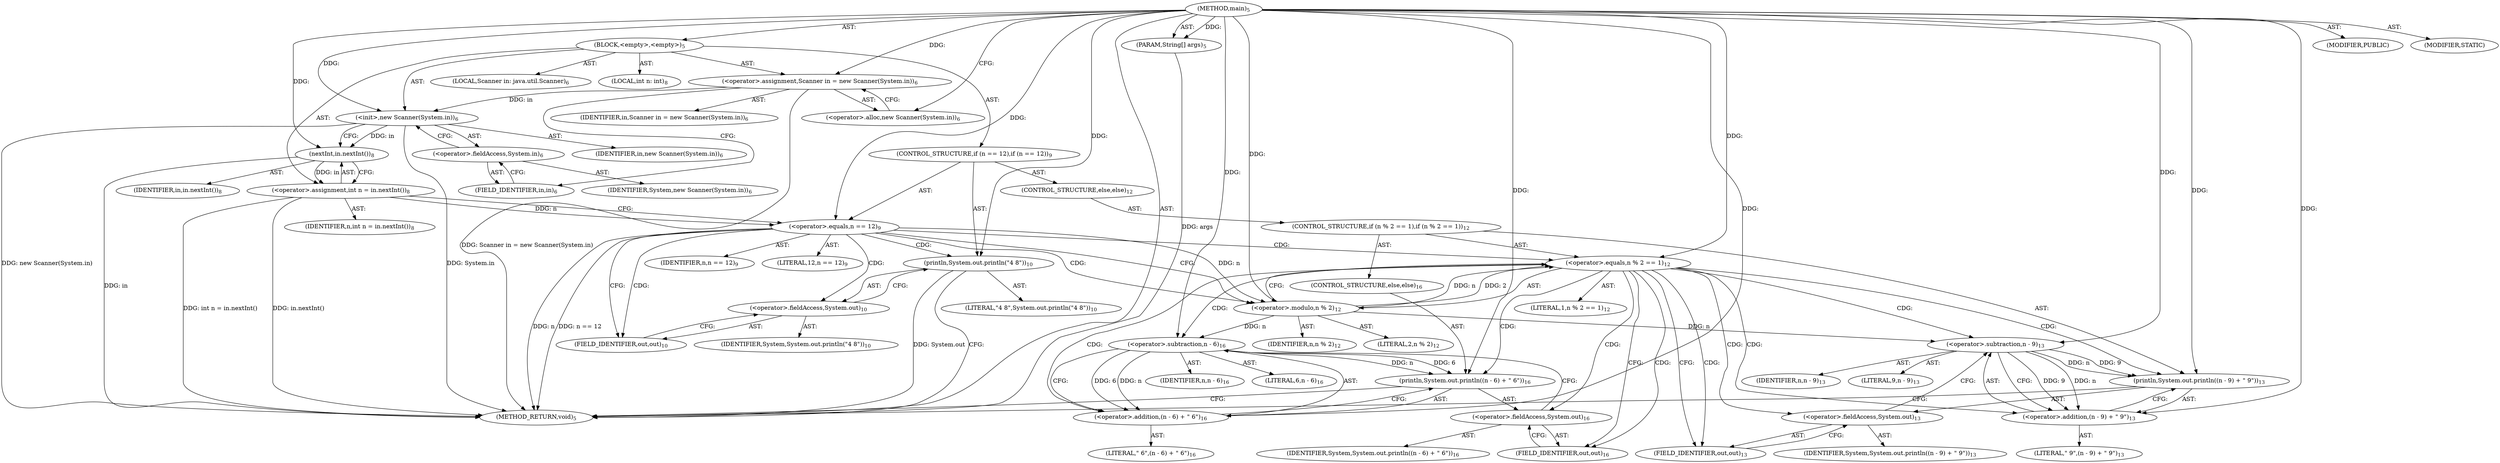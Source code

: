 digraph "main" {  
"19" [label = <(METHOD,main)<SUB>5</SUB>> ]
"20" [label = <(PARAM,String[] args)<SUB>5</SUB>> ]
"21" [label = <(BLOCK,&lt;empty&gt;,&lt;empty&gt;)<SUB>5</SUB>> ]
"4" [label = <(LOCAL,Scanner in: java.util.Scanner)<SUB>6</SUB>> ]
"22" [label = <(&lt;operator&gt;.assignment,Scanner in = new Scanner(System.in))<SUB>6</SUB>> ]
"23" [label = <(IDENTIFIER,in,Scanner in = new Scanner(System.in))<SUB>6</SUB>> ]
"24" [label = <(&lt;operator&gt;.alloc,new Scanner(System.in))<SUB>6</SUB>> ]
"25" [label = <(&lt;init&gt;,new Scanner(System.in))<SUB>6</SUB>> ]
"3" [label = <(IDENTIFIER,in,new Scanner(System.in))<SUB>6</SUB>> ]
"26" [label = <(&lt;operator&gt;.fieldAccess,System.in)<SUB>6</SUB>> ]
"27" [label = <(IDENTIFIER,System,new Scanner(System.in))<SUB>6</SUB>> ]
"28" [label = <(FIELD_IDENTIFIER,in,in)<SUB>6</SUB>> ]
"29" [label = <(LOCAL,int n: int)<SUB>8</SUB>> ]
"30" [label = <(&lt;operator&gt;.assignment,int n = in.nextInt())<SUB>8</SUB>> ]
"31" [label = <(IDENTIFIER,n,int n = in.nextInt())<SUB>8</SUB>> ]
"32" [label = <(nextInt,in.nextInt())<SUB>8</SUB>> ]
"33" [label = <(IDENTIFIER,in,in.nextInt())<SUB>8</SUB>> ]
"34" [label = <(CONTROL_STRUCTURE,if (n == 12),if (n == 12))<SUB>9</SUB>> ]
"35" [label = <(&lt;operator&gt;.equals,n == 12)<SUB>9</SUB>> ]
"36" [label = <(IDENTIFIER,n,n == 12)<SUB>9</SUB>> ]
"37" [label = <(LITERAL,12,n == 12)<SUB>9</SUB>> ]
"38" [label = <(println,System.out.println(&quot;4 8&quot;))<SUB>10</SUB>> ]
"39" [label = <(&lt;operator&gt;.fieldAccess,System.out)<SUB>10</SUB>> ]
"40" [label = <(IDENTIFIER,System,System.out.println(&quot;4 8&quot;))<SUB>10</SUB>> ]
"41" [label = <(FIELD_IDENTIFIER,out,out)<SUB>10</SUB>> ]
"42" [label = <(LITERAL,&quot;4 8&quot;,System.out.println(&quot;4 8&quot;))<SUB>10</SUB>> ]
"43" [label = <(CONTROL_STRUCTURE,else,else)<SUB>12</SUB>> ]
"44" [label = <(CONTROL_STRUCTURE,if (n % 2 == 1),if (n % 2 == 1))<SUB>12</SUB>> ]
"45" [label = <(&lt;operator&gt;.equals,n % 2 == 1)<SUB>12</SUB>> ]
"46" [label = <(&lt;operator&gt;.modulo,n % 2)<SUB>12</SUB>> ]
"47" [label = <(IDENTIFIER,n,n % 2)<SUB>12</SUB>> ]
"48" [label = <(LITERAL,2,n % 2)<SUB>12</SUB>> ]
"49" [label = <(LITERAL,1,n % 2 == 1)<SUB>12</SUB>> ]
"50" [label = <(println,System.out.println((n - 9) + &quot; 9&quot;))<SUB>13</SUB>> ]
"51" [label = <(&lt;operator&gt;.fieldAccess,System.out)<SUB>13</SUB>> ]
"52" [label = <(IDENTIFIER,System,System.out.println((n - 9) + &quot; 9&quot;))<SUB>13</SUB>> ]
"53" [label = <(FIELD_IDENTIFIER,out,out)<SUB>13</SUB>> ]
"54" [label = <(&lt;operator&gt;.addition,(n - 9) + &quot; 9&quot;)<SUB>13</SUB>> ]
"55" [label = <(&lt;operator&gt;.subtraction,n - 9)<SUB>13</SUB>> ]
"56" [label = <(IDENTIFIER,n,n - 9)<SUB>13</SUB>> ]
"57" [label = <(LITERAL,9,n - 9)<SUB>13</SUB>> ]
"58" [label = <(LITERAL,&quot; 9&quot;,(n - 9) + &quot; 9&quot;)<SUB>13</SUB>> ]
"59" [label = <(CONTROL_STRUCTURE,else,else)<SUB>16</SUB>> ]
"60" [label = <(println,System.out.println((n - 6) + &quot; 6&quot;))<SUB>16</SUB>> ]
"61" [label = <(&lt;operator&gt;.fieldAccess,System.out)<SUB>16</SUB>> ]
"62" [label = <(IDENTIFIER,System,System.out.println((n - 6) + &quot; 6&quot;))<SUB>16</SUB>> ]
"63" [label = <(FIELD_IDENTIFIER,out,out)<SUB>16</SUB>> ]
"64" [label = <(&lt;operator&gt;.addition,(n - 6) + &quot; 6&quot;)<SUB>16</SUB>> ]
"65" [label = <(&lt;operator&gt;.subtraction,n - 6)<SUB>16</SUB>> ]
"66" [label = <(IDENTIFIER,n,n - 6)<SUB>16</SUB>> ]
"67" [label = <(LITERAL,6,n - 6)<SUB>16</SUB>> ]
"68" [label = <(LITERAL,&quot; 6&quot;,(n - 6) + &quot; 6&quot;)<SUB>16</SUB>> ]
"69" [label = <(MODIFIER,PUBLIC)> ]
"70" [label = <(MODIFIER,STATIC)> ]
"71" [label = <(METHOD_RETURN,void)<SUB>5</SUB>> ]
  "19" -> "20"  [ label = "AST: "] 
  "19" -> "21"  [ label = "AST: "] 
  "19" -> "69"  [ label = "AST: "] 
  "19" -> "70"  [ label = "AST: "] 
  "19" -> "71"  [ label = "AST: "] 
  "21" -> "4"  [ label = "AST: "] 
  "21" -> "22"  [ label = "AST: "] 
  "21" -> "25"  [ label = "AST: "] 
  "21" -> "29"  [ label = "AST: "] 
  "21" -> "30"  [ label = "AST: "] 
  "21" -> "34"  [ label = "AST: "] 
  "22" -> "23"  [ label = "AST: "] 
  "22" -> "24"  [ label = "AST: "] 
  "25" -> "3"  [ label = "AST: "] 
  "25" -> "26"  [ label = "AST: "] 
  "26" -> "27"  [ label = "AST: "] 
  "26" -> "28"  [ label = "AST: "] 
  "30" -> "31"  [ label = "AST: "] 
  "30" -> "32"  [ label = "AST: "] 
  "32" -> "33"  [ label = "AST: "] 
  "34" -> "35"  [ label = "AST: "] 
  "34" -> "38"  [ label = "AST: "] 
  "34" -> "43"  [ label = "AST: "] 
  "35" -> "36"  [ label = "AST: "] 
  "35" -> "37"  [ label = "AST: "] 
  "38" -> "39"  [ label = "AST: "] 
  "38" -> "42"  [ label = "AST: "] 
  "39" -> "40"  [ label = "AST: "] 
  "39" -> "41"  [ label = "AST: "] 
  "43" -> "44"  [ label = "AST: "] 
  "44" -> "45"  [ label = "AST: "] 
  "44" -> "50"  [ label = "AST: "] 
  "44" -> "59"  [ label = "AST: "] 
  "45" -> "46"  [ label = "AST: "] 
  "45" -> "49"  [ label = "AST: "] 
  "46" -> "47"  [ label = "AST: "] 
  "46" -> "48"  [ label = "AST: "] 
  "50" -> "51"  [ label = "AST: "] 
  "50" -> "54"  [ label = "AST: "] 
  "51" -> "52"  [ label = "AST: "] 
  "51" -> "53"  [ label = "AST: "] 
  "54" -> "55"  [ label = "AST: "] 
  "54" -> "58"  [ label = "AST: "] 
  "55" -> "56"  [ label = "AST: "] 
  "55" -> "57"  [ label = "AST: "] 
  "59" -> "60"  [ label = "AST: "] 
  "60" -> "61"  [ label = "AST: "] 
  "60" -> "64"  [ label = "AST: "] 
  "61" -> "62"  [ label = "AST: "] 
  "61" -> "63"  [ label = "AST: "] 
  "64" -> "65"  [ label = "AST: "] 
  "64" -> "68"  [ label = "AST: "] 
  "65" -> "66"  [ label = "AST: "] 
  "65" -> "67"  [ label = "AST: "] 
  "22" -> "28"  [ label = "CFG: "] 
  "25" -> "32"  [ label = "CFG: "] 
  "30" -> "35"  [ label = "CFG: "] 
  "24" -> "22"  [ label = "CFG: "] 
  "26" -> "25"  [ label = "CFG: "] 
  "32" -> "30"  [ label = "CFG: "] 
  "35" -> "41"  [ label = "CFG: "] 
  "35" -> "46"  [ label = "CFG: "] 
  "38" -> "71"  [ label = "CFG: "] 
  "28" -> "26"  [ label = "CFG: "] 
  "39" -> "38"  [ label = "CFG: "] 
  "41" -> "39"  [ label = "CFG: "] 
  "45" -> "53"  [ label = "CFG: "] 
  "45" -> "63"  [ label = "CFG: "] 
  "50" -> "71"  [ label = "CFG: "] 
  "46" -> "45"  [ label = "CFG: "] 
  "51" -> "55"  [ label = "CFG: "] 
  "54" -> "50"  [ label = "CFG: "] 
  "60" -> "71"  [ label = "CFG: "] 
  "53" -> "51"  [ label = "CFG: "] 
  "55" -> "54"  [ label = "CFG: "] 
  "61" -> "65"  [ label = "CFG: "] 
  "64" -> "60"  [ label = "CFG: "] 
  "63" -> "61"  [ label = "CFG: "] 
  "65" -> "64"  [ label = "CFG: "] 
  "19" -> "24"  [ label = "CFG: "] 
  "20" -> "71"  [ label = "DDG: args"] 
  "22" -> "71"  [ label = "DDG: Scanner in = new Scanner(System.in)"] 
  "25" -> "71"  [ label = "DDG: System.in"] 
  "25" -> "71"  [ label = "DDG: new Scanner(System.in)"] 
  "32" -> "71"  [ label = "DDG: in"] 
  "30" -> "71"  [ label = "DDG: in.nextInt()"] 
  "30" -> "71"  [ label = "DDG: int n = in.nextInt()"] 
  "35" -> "71"  [ label = "DDG: n"] 
  "35" -> "71"  [ label = "DDG: n == 12"] 
  "38" -> "71"  [ label = "DDG: System.out"] 
  "19" -> "20"  [ label = "DDG: "] 
  "19" -> "22"  [ label = "DDG: "] 
  "32" -> "30"  [ label = "DDG: in"] 
  "22" -> "25"  [ label = "DDG: in"] 
  "19" -> "25"  [ label = "DDG: "] 
  "25" -> "32"  [ label = "DDG: in"] 
  "19" -> "32"  [ label = "DDG: "] 
  "30" -> "35"  [ label = "DDG: n"] 
  "19" -> "35"  [ label = "DDG: "] 
  "19" -> "38"  [ label = "DDG: "] 
  "46" -> "45"  [ label = "DDG: n"] 
  "46" -> "45"  [ label = "DDG: 2"] 
  "19" -> "45"  [ label = "DDG: "] 
  "55" -> "50"  [ label = "DDG: n"] 
  "55" -> "50"  [ label = "DDG: 9"] 
  "19" -> "50"  [ label = "DDG: "] 
  "35" -> "46"  [ label = "DDG: n"] 
  "19" -> "46"  [ label = "DDG: "] 
  "55" -> "54"  [ label = "DDG: n"] 
  "55" -> "54"  [ label = "DDG: 9"] 
  "19" -> "54"  [ label = "DDG: "] 
  "65" -> "60"  [ label = "DDG: n"] 
  "65" -> "60"  [ label = "DDG: 6"] 
  "19" -> "60"  [ label = "DDG: "] 
  "46" -> "55"  [ label = "DDG: n"] 
  "19" -> "55"  [ label = "DDG: "] 
  "65" -> "64"  [ label = "DDG: n"] 
  "65" -> "64"  [ label = "DDG: 6"] 
  "19" -> "64"  [ label = "DDG: "] 
  "46" -> "65"  [ label = "DDG: n"] 
  "19" -> "65"  [ label = "DDG: "] 
  "35" -> "46"  [ label = "CDG: "] 
  "35" -> "38"  [ label = "CDG: "] 
  "35" -> "41"  [ label = "CDG: "] 
  "35" -> "45"  [ label = "CDG: "] 
  "35" -> "39"  [ label = "CDG: "] 
  "45" -> "60"  [ label = "CDG: "] 
  "45" -> "61"  [ label = "CDG: "] 
  "45" -> "64"  [ label = "CDG: "] 
  "45" -> "51"  [ label = "CDG: "] 
  "45" -> "53"  [ label = "CDG: "] 
  "45" -> "63"  [ label = "CDG: "] 
  "45" -> "65"  [ label = "CDG: "] 
  "45" -> "50"  [ label = "CDG: "] 
  "45" -> "55"  [ label = "CDG: "] 
  "45" -> "54"  [ label = "CDG: "] 
}
